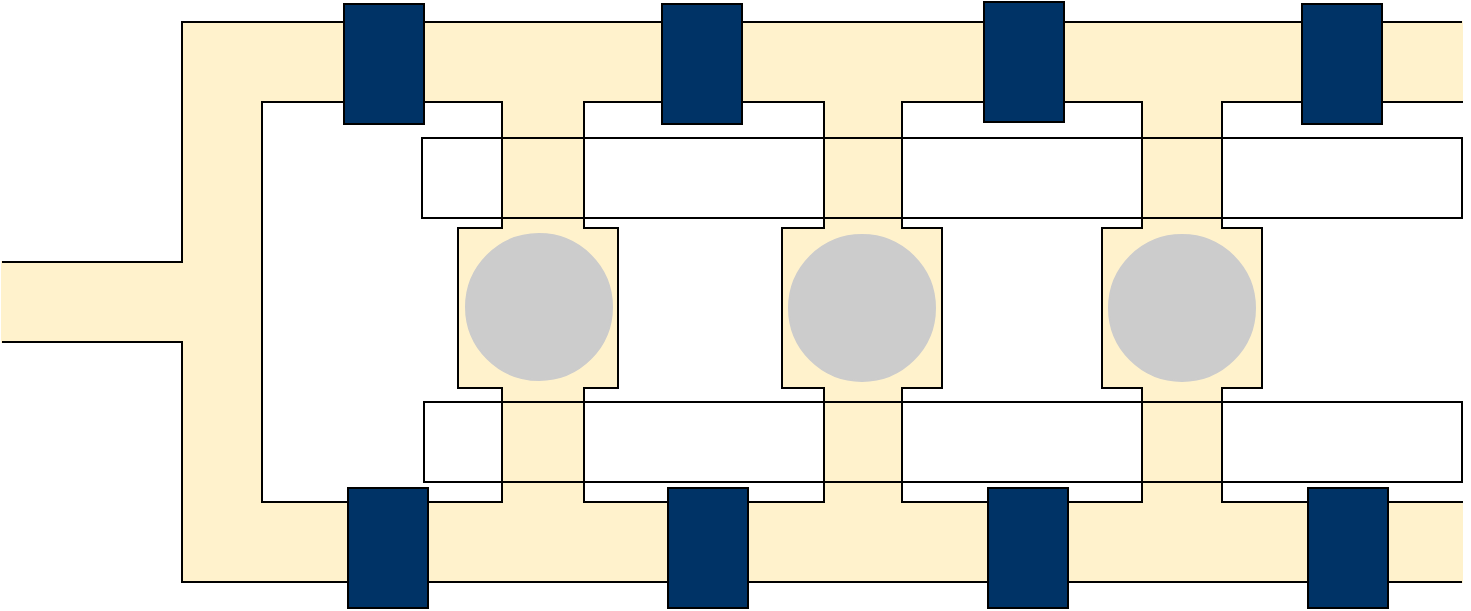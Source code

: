 <mxfile version="13.7.0" type="gitlab">
  <diagram id="5DZCICM0i1DxwinShuCS" name="Page-1">
    <mxGraphModel dx="1141" dy="811" grid="1" gridSize="10" guides="1" tooltips="1" connect="1" arrows="1" fold="1" page="1" pageScale="1" pageWidth="850" pageHeight="1100" math="0" shadow="0">
      <root>
        <mxCell id="0" />
        <mxCell id="1" parent="0" />
        <mxCell id="zIElhcCtgZwPw39quz0z-1" value="" style="rounded=0;whiteSpace=wrap;html=1;fillColor=#FFF2CC;strokeColor=#FFF2CC;" vertex="1" parent="1">
          <mxGeometry x="30" y="320" width="90" height="40" as="geometry" />
        </mxCell>
        <mxCell id="zIElhcCtgZwPw39quz0z-2" value="" style="rounded=0;whiteSpace=wrap;html=1;direction=south;strokeColor=#FFF2CC;fillColor=#FFF2CC;" vertex="1" parent="1">
          <mxGeometry x="600" y="200" width="40" height="280" as="geometry" />
        </mxCell>
        <mxCell id="zIElhcCtgZwPw39quz0z-3" value="" style="rounded=0;whiteSpace=wrap;html=1;fillColor=#fff2cc;direction=south;strokeColor=#FFF2CC;" vertex="1" parent="1">
          <mxGeometry x="440" y="200" width="40" height="280" as="geometry" />
        </mxCell>
        <mxCell id="zIElhcCtgZwPw39quz0z-4" value="" style="rounded=0;whiteSpace=wrap;html=1;fillColor=#fff2cc;direction=south;strokeColor=#FFF2CC;" vertex="1" parent="1">
          <mxGeometry x="280" y="200" width="40" height="280" as="geometry" />
        </mxCell>
        <mxCell id="zIElhcCtgZwPw39quz0z-5" value="" style="rounded=0;whiteSpace=wrap;html=1;fillColor=#fff2cc;strokeColor=#FFF2CC;" vertex="1" parent="1">
          <mxGeometry x="120" y="440" width="640" height="40" as="geometry" />
        </mxCell>
        <mxCell id="zIElhcCtgZwPw39quz0z-6" value="" style="rounded=0;whiteSpace=wrap;html=1;fillColor=#FFF2CC;strokeColor=#FFF2CC;" vertex="1" parent="1">
          <mxGeometry x="120" y="200" width="640" height="40" as="geometry" />
        </mxCell>
        <mxCell id="zIElhcCtgZwPw39quz0z-7" value="" style="rounded=0;whiteSpace=wrap;html=1;fillColor=#fff2cc;direction=south;strokeColor=#FFF2CC;" vertex="1" parent="1">
          <mxGeometry x="120" y="200" width="40" height="280" as="geometry" />
        </mxCell>
        <mxCell id="zIElhcCtgZwPw39quz0z-8" value="" style="rounded=0;whiteSpace=wrap;html=1;" vertex="1" parent="1">
          <mxGeometry x="640" y="240" width="120" height="200" as="geometry" />
        </mxCell>
        <mxCell id="zIElhcCtgZwPw39quz0z-9" value="" style="endArrow=none;html=1;rounded=0;exitX=1;exitY=0;exitDx=0;exitDy=0;" edge="1" parent="1" source="zIElhcCtgZwPw39quz0z-6">
          <mxGeometry width="50" height="50" relative="1" as="geometry">
            <mxPoint x="700" y="200" as="sourcePoint" />
            <mxPoint x="30" y="320.0" as="targetPoint" />
            <Array as="points">
              <mxPoint x="570" y="200" />
              <mxPoint x="500" y="200" />
              <mxPoint x="350" y="200" />
              <mxPoint x="260" y="200" />
              <mxPoint x="120" y="200" />
              <mxPoint x="120" y="320" />
            </Array>
          </mxGeometry>
        </mxCell>
        <mxCell id="zIElhcCtgZwPw39quz0z-10" value="" style="endArrow=none;html=1;rounded=0;exitX=1;exitY=1;exitDx=0;exitDy=0;" edge="1" parent="1" source="zIElhcCtgZwPw39quz0z-5">
          <mxGeometry width="50" height="50" relative="1" as="geometry">
            <mxPoint x="700" y="480" as="sourcePoint" />
            <mxPoint x="30" y="360.0" as="targetPoint" />
            <Array as="points">
              <mxPoint x="390" y="480" />
              <mxPoint x="230" y="480" />
              <mxPoint x="170" y="480" />
              <mxPoint x="120" y="480" />
              <mxPoint x="120" y="370" />
              <mxPoint x="120" y="360" />
              <mxPoint x="100" y="360" />
            </Array>
          </mxGeometry>
        </mxCell>
        <mxCell id="zIElhcCtgZwPw39quz0z-11" value="" style="rounded=0;whiteSpace=wrap;html=1;" vertex="1" parent="1">
          <mxGeometry x="160" y="240" width="120" height="200" as="geometry" />
        </mxCell>
        <mxCell id="zIElhcCtgZwPw39quz0z-12" value="" style="rounded=0;whiteSpace=wrap;html=1;" vertex="1" parent="1">
          <mxGeometry x="321" y="240" width="120" height="200" as="geometry" />
        </mxCell>
        <mxCell id="zIElhcCtgZwPw39quz0z-13" value="" style="rounded=0;whiteSpace=wrap;html=1;" vertex="1" parent="1">
          <mxGeometry x="480" y="240" width="120" height="200" as="geometry" />
        </mxCell>
        <mxCell id="zIElhcCtgZwPw39quz0z-14" value="" style="whiteSpace=wrap;html=1;aspect=fixed;fillColor=#FFF2CC;" vertex="1" parent="1">
          <mxGeometry x="258" y="303" width="80" height="80" as="geometry" />
        </mxCell>
        <mxCell id="zIElhcCtgZwPw39quz0z-15" value="" style="whiteSpace=wrap;html=1;aspect=fixed;fillColor=#FFF2CC;" vertex="1" parent="1">
          <mxGeometry x="420" y="303" width="80" height="80" as="geometry" />
        </mxCell>
        <mxCell id="zIElhcCtgZwPw39quz0z-16" value="" style="whiteSpace=wrap;html=1;aspect=fixed;fillColor=#FFF2CC;" vertex="1" parent="1">
          <mxGeometry x="580" y="303" width="80" height="80" as="geometry" />
        </mxCell>
        <mxCell id="zIElhcCtgZwPw39quz0z-17" value="" style="rounded=0;whiteSpace=wrap;html=1;fillColor=#FFF2CC;strokeColor=#FFF2CC;direction=south;" vertex="1" parent="1">
          <mxGeometry x="281" y="301" width="39" height="86" as="geometry" />
        </mxCell>
        <mxCell id="zIElhcCtgZwPw39quz0z-18" value="" style="rounded=0;whiteSpace=wrap;html=1;fillColor=#FFF2CC;strokeColor=#FFF2CC;direction=south;" vertex="1" parent="1">
          <mxGeometry x="442" y="302" width="37" height="86" as="geometry" />
        </mxCell>
        <mxCell id="zIElhcCtgZwPw39quz0z-19" value="" style="rounded=0;whiteSpace=wrap;html=1;fillColor=#FFF2CC;strokeColor=#FFF2CC;direction=south;" vertex="1" parent="1">
          <mxGeometry x="601" y="302" width="38" height="86" as="geometry" />
        </mxCell>
        <mxCell id="zIElhcCtgZwPw39quz0z-20" value="" style="rounded=0;whiteSpace=wrap;html=1;strokeColor=#FFFFFF;fillColor=#FFFFFF;" vertex="1" parent="1">
          <mxGeometry x="713" y="298" width="49" height="91" as="geometry" />
        </mxCell>
        <mxCell id="zIElhcCtgZwPw39quz0z-21" value="" style="rounded=0;whiteSpace=wrap;html=1;strokeColor=#FFFFFF;fillColor=#FFFFFF;" vertex="1" parent="1">
          <mxGeometry x="725" y="430" width="38" height="9" as="geometry" />
        </mxCell>
        <mxCell id="zIElhcCtgZwPw39quz0z-22" value="" style="rounded=0;whiteSpace=wrap;html=1;strokeColor=#FFFFFF;fillColor=#FFFFFF;" vertex="1" parent="1">
          <mxGeometry x="725" y="241" width="37" height="18" as="geometry" />
        </mxCell>
        <mxCell id="zIElhcCtgZwPw39quz0z-23" value="" style="rounded=0;whiteSpace=wrap;html=1;direction=west;fontColor=#ffffff;fillColor=#003366;" vertex="1" parent="1">
          <mxGeometry x="201" y="191" width="40" height="60" as="geometry" />
        </mxCell>
        <mxCell id="zIElhcCtgZwPw39quz0z-24" value="" style="rounded=0;whiteSpace=wrap;html=1;direction=west;fontColor=#ffffff;fillColor=#003366;" vertex="1" parent="1">
          <mxGeometry x="521" y="190" width="40" height="60" as="geometry" />
        </mxCell>
        <mxCell id="zIElhcCtgZwPw39quz0z-25" value="" style="rounded=0;whiteSpace=wrap;html=1;direction=west;fontColor=#ffffff;fillColor=#003366;" vertex="1" parent="1">
          <mxGeometry x="203" y="433" width="40" height="60" as="geometry" />
        </mxCell>
        <mxCell id="zIElhcCtgZwPw39quz0z-26" value="" style="rounded=0;whiteSpace=wrap;html=1;direction=west;fontColor=#ffffff;fillColor=#003366;" vertex="1" parent="1">
          <mxGeometry x="363" y="433" width="40" height="60" as="geometry" />
        </mxCell>
        <mxCell id="zIElhcCtgZwPw39quz0z-27" value="" style="rounded=0;whiteSpace=wrap;html=1;direction=west;fontColor=#ffffff;fillColor=#003366;" vertex="1" parent="1">
          <mxGeometry x="523" y="433" width="40" height="60" as="geometry" />
        </mxCell>
        <mxCell id="zIElhcCtgZwPw39quz0z-28" value="" style="rounded=0;whiteSpace=wrap;html=1;direction=west;fontColor=#ffffff;fillColor=#003366;" vertex="1" parent="1">
          <mxGeometry x="683" y="433" width="40" height="60" as="geometry" />
        </mxCell>
        <mxCell id="zIElhcCtgZwPw39quz0z-29" value="" style="ellipse;whiteSpace=wrap;html=1;aspect=fixed;fillColor=#CCCCCC;strokeColor=#CCCCCC;" vertex="1" parent="1">
          <mxGeometry x="262" y="306" width="73" height="73" as="geometry" />
        </mxCell>
        <mxCell id="zIElhcCtgZwPw39quz0z-30" value="" style="ellipse;whiteSpace=wrap;html=1;aspect=fixed;fillColor=#CCCCCC;strokeColor=#CCCCCC;" vertex="1" parent="1">
          <mxGeometry x="423.5" y="306.5" width="73" height="73" as="geometry" />
        </mxCell>
        <mxCell id="zIElhcCtgZwPw39quz0z-31" value="" style="ellipse;whiteSpace=wrap;html=1;aspect=fixed;fillColor=#CCCCCC;strokeColor=#CCCCCC;" vertex="1" parent="1">
          <mxGeometry x="583.5" y="306.5" width="73" height="73" as="geometry" />
        </mxCell>
        <mxCell id="zIElhcCtgZwPw39quz0z-32" value="" style="rounded=0;whiteSpace=wrap;html=1;direction=west;fontColor=#ffffff;fillColor=#003366;" vertex="1" parent="1">
          <mxGeometry x="360" y="191" width="40" height="60" as="geometry" />
        </mxCell>
        <mxCell id="zIElhcCtgZwPw39quz0z-33" value="" style="rounded=0;whiteSpace=wrap;html=1;direction=west;fontColor=#ffffff;fillColor=#003366;" vertex="1" parent="1">
          <mxGeometry x="680" y="191" width="40" height="60" as="geometry" />
        </mxCell>
        <mxCell id="zIElhcCtgZwPw39quz0z-37" value="" style="rounded=0;whiteSpace=wrap;html=1;direction=south;strokeColor=#FFFFFF;" vertex="1" parent="1">
          <mxGeometry x="744" y="250" width="16" height="180" as="geometry" />
        </mxCell>
        <mxCell id="zIElhcCtgZwPw39quz0z-38" value="" style="rounded=0;whiteSpace=wrap;html=1;direction=south;fontColor=#ffffff;fillColor=none;" vertex="1" parent="1">
          <mxGeometry x="241" y="390" width="519" height="40" as="geometry" />
        </mxCell>
        <mxCell id="zIElhcCtgZwPw39quz0z-39" value="" style="rounded=0;whiteSpace=wrap;html=1;direction=south;fontColor=#ffffff;fillColor=none;" vertex="1" parent="1">
          <mxGeometry x="240" y="258" width="520" height="40" as="geometry" />
        </mxCell>
      </root>
    </mxGraphModel>
  </diagram>
</mxfile>
